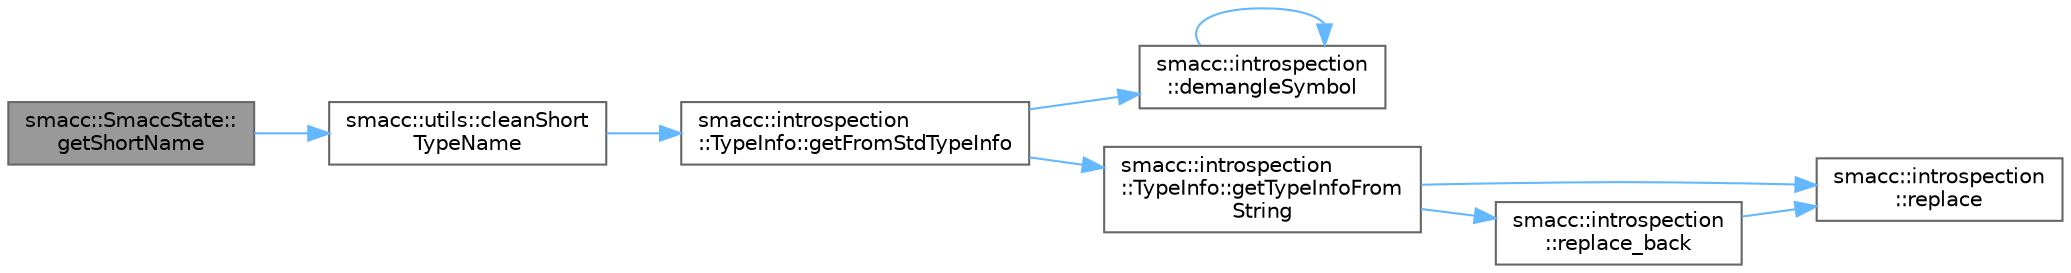 digraph "smacc::SmaccState::getShortName"
{
 // LATEX_PDF_SIZE
  bgcolor="transparent";
  edge [fontname=Helvetica,fontsize=10,labelfontname=Helvetica,labelfontsize=10];
  node [fontname=Helvetica,fontsize=10,shape=box,height=0.2,width=0.4];
  rankdir="LR";
  Node1 [label="smacc::SmaccState::\lgetShortName",height=0.2,width=0.4,color="gray40", fillcolor="grey60", style="filled", fontcolor="black",tooltip=" "];
  Node1 -> Node2 [color="steelblue1",style="solid"];
  Node2 [label="smacc::utils::cleanShort\lTypeName",height=0.2,width=0.4,color="grey40", fillcolor="white", style="filled",URL="$namespacesmacc_1_1utils.html#aacd1975bb7cd9bec4b50e111a2ae7edb",tooltip=" "];
  Node2 -> Node3 [color="steelblue1",style="solid"];
  Node3 [label="smacc::introspection\l::TypeInfo::getFromStdTypeInfo",height=0.2,width=0.4,color="grey40", fillcolor="white", style="filled",URL="$classsmacc_1_1introspection_1_1TypeInfo.html#ada1e604cd8bf968a5f816fbace4af881",tooltip=" "];
  Node3 -> Node4 [color="steelblue1",style="solid"];
  Node4 [label="smacc::introspection\l::demangleSymbol",height=0.2,width=0.4,color="grey40", fillcolor="white", style="filled",URL="$namespacesmacc_1_1introspection.html#aa9158a0ff0cfe83a59877e6af7d7f873",tooltip=" "];
  Node4 -> Node4 [color="steelblue1",style="solid"];
  Node3 -> Node5 [color="steelblue1",style="solid"];
  Node5 [label="smacc::introspection\l::TypeInfo::getTypeInfoFrom\lString",height=0.2,width=0.4,color="grey40", fillcolor="white", style="filled",URL="$classsmacc_1_1introspection_1_1TypeInfo.html#a47d65b6c61499d7ae8ab9f6325c84837",tooltip=" "];
  Node5 -> Node6 [color="steelblue1",style="solid"];
  Node6 [label="smacc::introspection\l::replace",height=0.2,width=0.4,color="grey40", fillcolor="white", style="filled",URL="$namespacesmacc_1_1introspection.html#a48571b9bf3b115d2a83cc0147c96d0bd",tooltip=" "];
  Node5 -> Node7 [color="steelblue1",style="solid"];
  Node7 [label="smacc::introspection\l::replace_back",height=0.2,width=0.4,color="grey40", fillcolor="white", style="filled",URL="$namespacesmacc_1_1introspection.html#a03d7d3379217139c51d5e7df81c7ccc2",tooltip=" "];
  Node7 -> Node6 [color="steelblue1",style="solid"];
}
